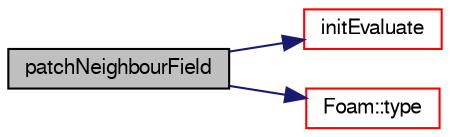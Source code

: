 digraph "patchNeighbourField"
{
  bgcolor="transparent";
  edge [fontname="FreeSans",fontsize="10",labelfontname="FreeSans",labelfontsize="10"];
  node [fontname="FreeSans",fontsize="10",shape=record];
  rankdir="LR";
  Node1440 [label="patchNeighbourField",height=0.2,width=0.4,color="black", fillcolor="grey75", style="filled", fontcolor="black"];
  Node1440 -> Node1441 [color="midnightblue",fontsize="10",style="solid",fontname="FreeSans"];
  Node1441 [label="initEvaluate",height=0.2,width=0.4,color="red",URL="$a22354.html#a61f753df7fc804b3c291d9575e062016",tooltip="Initialise the evaluation of the patch field. "];
  Node1440 -> Node1444 [color="midnightblue",fontsize="10",style="solid",fontname="FreeSans"];
  Node1444 [label="Foam::type",height=0.2,width=0.4,color="red",URL="$a21124.html#aec48583af672626378f501eb9fc32cd1",tooltip="Return the file type: DIRECTORY or FILE. "];
}
